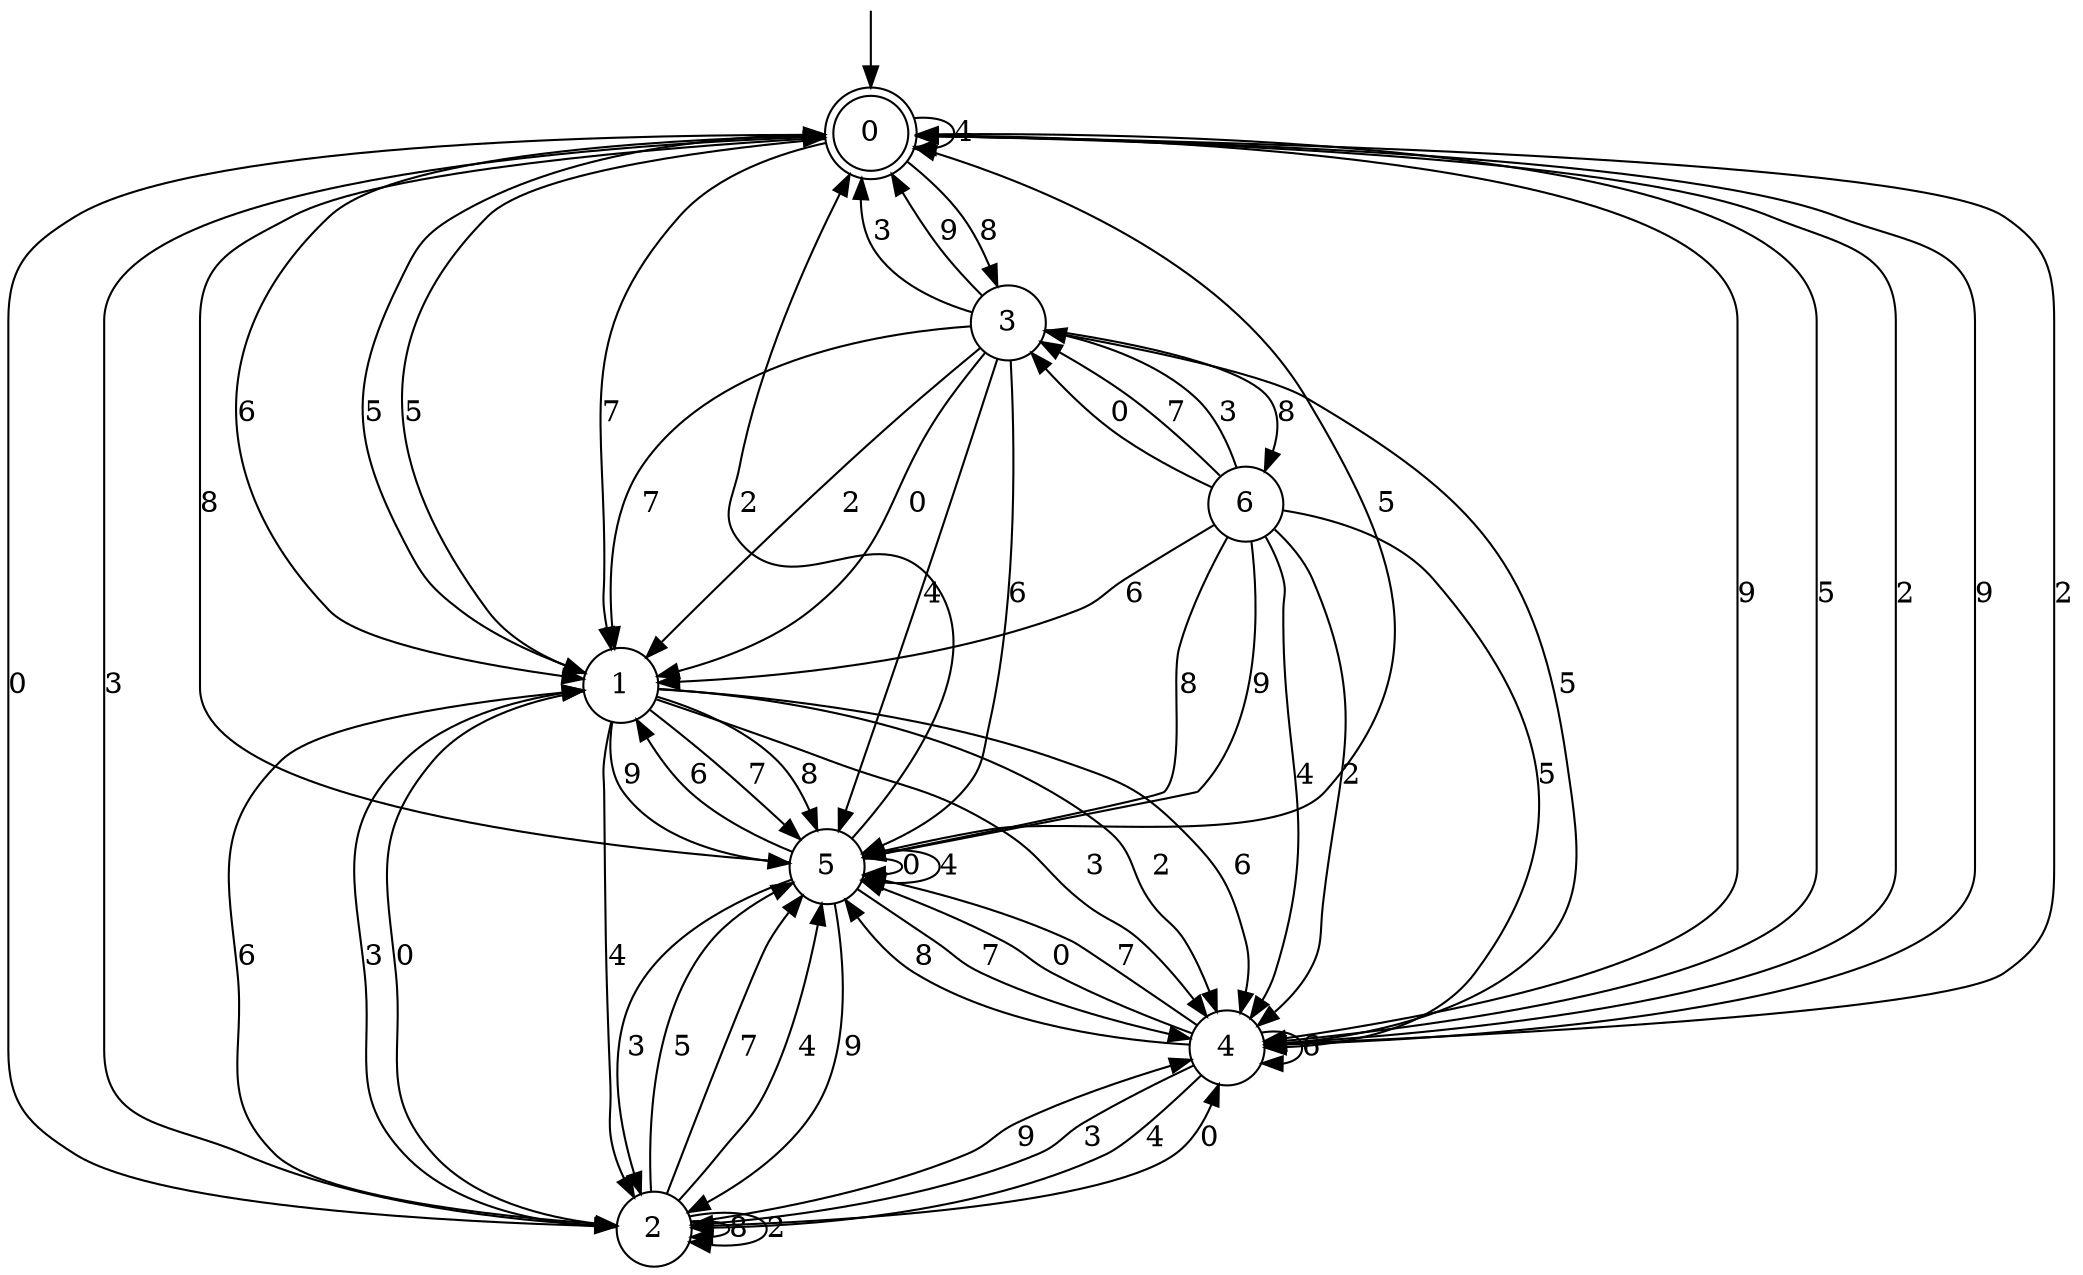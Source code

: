 digraph g {

	s0 [shape="doublecircle" label="0"];
	s1 [shape="circle" label="1"];
	s2 [shape="circle" label="2"];
	s3 [shape="circle" label="3"];
	s4 [shape="circle" label="4"];
	s5 [shape="circle" label="5"];
	s6 [shape="circle" label="6"];
	s0 -> s1 [label="5"];
	s0 -> s2 [label="0"];
	s0 -> s1 [label="7"];
	s0 -> s3 [label="8"];
	s0 -> s0 [label="4"];
	s0 -> s1 [label="6"];
	s0 -> s2 [label="3"];
	s0 -> s4 [label="2"];
	s0 -> s4 [label="9"];
	s1 -> s0 [label="5"];
	s1 -> s2 [label="0"];
	s1 -> s5 [label="7"];
	s1 -> s5 [label="8"];
	s1 -> s2 [label="4"];
	s1 -> s4 [label="6"];
	s1 -> s4 [label="3"];
	s1 -> s4 [label="2"];
	s1 -> s5 [label="9"];
	s2 -> s5 [label="5"];
	s2 -> s4 [label="0"];
	s2 -> s5 [label="7"];
	s2 -> s2 [label="8"];
	s2 -> s5 [label="4"];
	s2 -> s1 [label="6"];
	s2 -> s1 [label="3"];
	s2 -> s2 [label="2"];
	s2 -> s4 [label="9"];
	s3 -> s4 [label="5"];
	s3 -> s1 [label="0"];
	s3 -> s1 [label="7"];
	s3 -> s6 [label="8"];
	s3 -> s5 [label="4"];
	s3 -> s5 [label="6"];
	s3 -> s0 [label="3"];
	s3 -> s1 [label="2"];
	s3 -> s0 [label="9"];
	s4 -> s0 [label="5"];
	s4 -> s5 [label="0"];
	s4 -> s5 [label="7"];
	s4 -> s5 [label="8"];
	s4 -> s2 [label="4"];
	s4 -> s4 [label="6"];
	s4 -> s2 [label="3"];
	s4 -> s0 [label="2"];
	s4 -> s0 [label="9"];
	s5 -> s0 [label="5"];
	s5 -> s5 [label="0"];
	s5 -> s4 [label="7"];
	s5 -> s0 [label="8"];
	s5 -> s5 [label="4"];
	s5 -> s1 [label="6"];
	s5 -> s2 [label="3"];
	s5 -> s0 [label="2"];
	s5 -> s2 [label="9"];
	s6 -> s4 [label="5"];
	s6 -> s3 [label="0"];
	s6 -> s3 [label="7"];
	s6 -> s5 [label="8"];
	s6 -> s4 [label="4"];
	s6 -> s1 [label="6"];
	s6 -> s3 [label="3"];
	s6 -> s4 [label="2"];
	s6 -> s5 [label="9"];

__start0 [label="" shape="none" width="0" height="0"];
__start0 -> s0;

}
